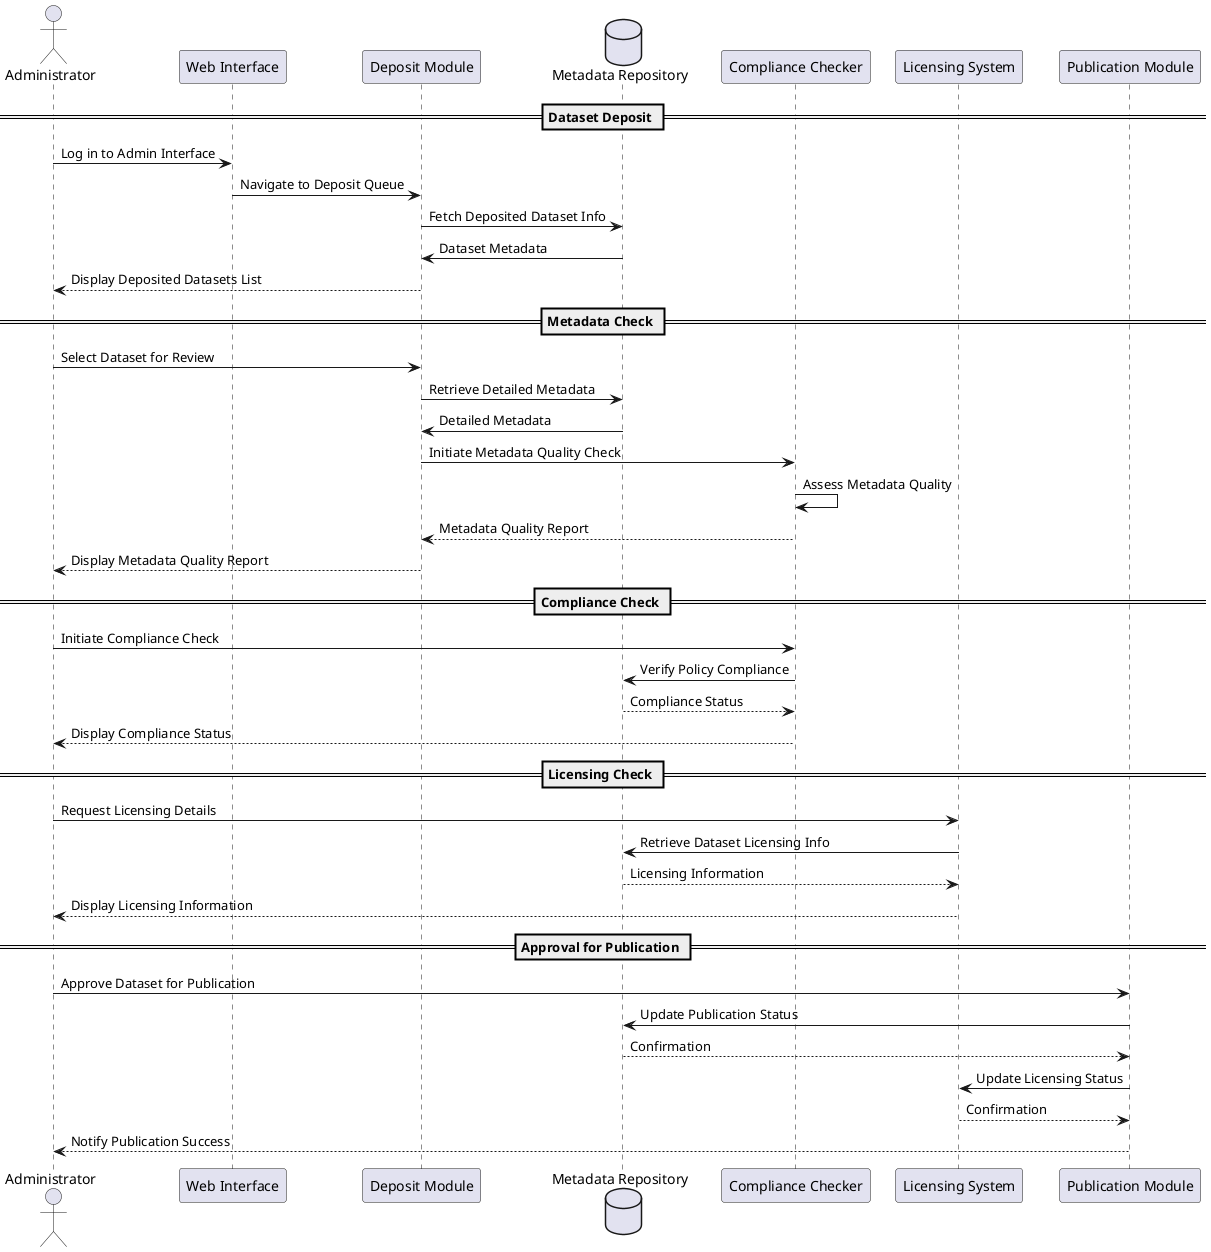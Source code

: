 @startuml
actor Administrator as admin
participant "Web Interface" as web
participant "Deposit Module" as deposit
database "Metadata Repository" as metadata
participant "Compliance Checker" as compliance
participant "Licensing System" as licensing
participant "Publication Module" as publish

== Dataset Deposit ==
admin -> web : Log in to Admin Interface
web -> deposit : Navigate to Deposit Queue
deposit -> metadata : Fetch Deposited Dataset Info
metadata -> deposit : Dataset Metadata
deposit --> admin : Display Deposited Datasets List

== Metadata Check ==
admin -> deposit : Select Dataset for Review
deposit -> metadata : Retrieve Detailed Metadata
metadata -> deposit : Detailed Metadata
deposit -> compliance : Initiate Metadata Quality Check
compliance -> compliance : Assess Metadata Quality
compliance --> deposit : Metadata Quality Report
deposit --> admin : Display Metadata Quality Report

== Compliance Check ==
admin -> compliance : Initiate Compliance Check
compliance -> metadata : Verify Policy Compliance
metadata --> compliance : Compliance Status
compliance --> admin : Display Compliance Status

== Licensing Check ==
admin -> licensing : Request Licensing Details
licensing -> metadata : Retrieve Dataset Licensing Info
metadata --> licensing : Licensing Information
licensing --> admin : Display Licensing Information

== Approval for Publication ==
admin -> publish : Approve Dataset for Publication
publish -> metadata : Update Publication Status
metadata --> publish : Confirmation
publish -> licensing : Update Licensing Status
licensing --> publish : Confirmation
publish --> admin : Notify Publication Success

@enduml